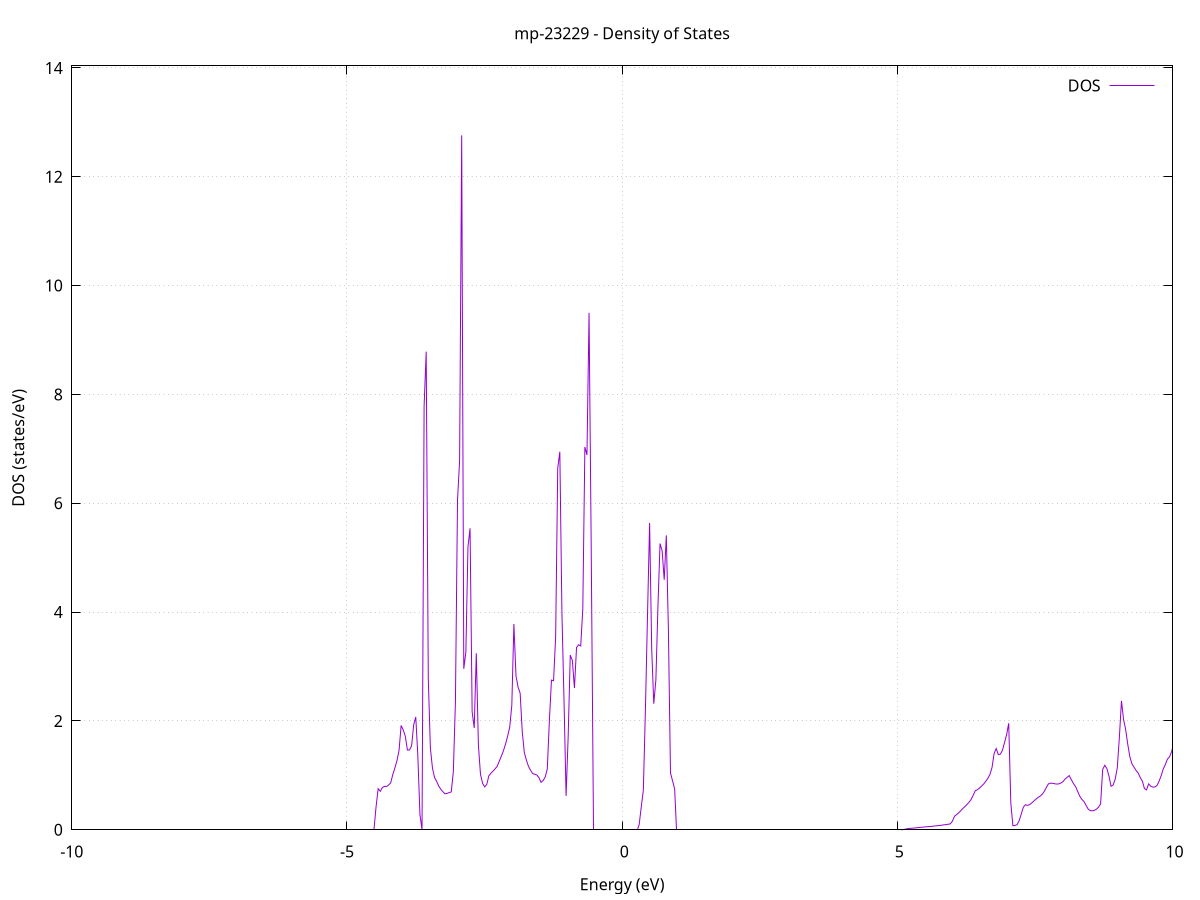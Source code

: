 set title 'mp-23229 - Density of States'
set xlabel 'Energy (eV)'
set ylabel 'DOS (states/eV)'
set grid
set xrange [-10:10]
set yrange [0:14.037]
set xzeroaxis lt -1
set terminal png size 800,600
set output 'mp-23229_dos_gnuplot.png'
plot '-' using 1:2 with lines title 'DOS'
-57.127900 0.000000
-57.090000 0.000000
-57.052100 0.000000
-57.014100 0.000000
-56.976200 0.000000
-56.938300 0.000000
-56.900300 0.000000
-56.862400 0.000000
-56.824400 0.000000
-56.786500 0.000000
-56.748600 0.000000
-56.710600 0.000000
-56.672700 0.000000
-56.634800 0.000000
-56.596800 0.000000
-56.558900 0.000000
-56.520900 0.000000
-56.483000 0.000000
-56.445100 0.000000
-56.407100 0.000000
-56.369200 0.000000
-56.331300 0.000000
-56.293300 0.000000
-56.255400 0.000000
-56.217400 0.000000
-56.179500 0.000000
-56.141600 0.000000
-56.103600 0.000000
-56.065700 0.000000
-56.027800 0.000000
-55.989800 0.000000
-55.951900 0.000000
-55.913900 0.000000
-55.876000 0.000000
-55.838100 0.000000
-55.800100 0.000000
-55.762200 0.000000
-55.724300 0.000000
-55.686300 0.000000
-55.648400 0.000000
-55.610400 0.000000
-55.572500 0.000000
-55.534600 0.000000
-55.496600 0.000000
-55.458700 0.000000
-55.420800 0.000000
-55.382800 0.000000
-55.344900 0.000000
-55.306900 0.000000
-55.269000 0.000000
-55.231100 0.000000
-55.193100 0.000000
-55.155200 0.000000
-55.117300 0.000000
-55.079300 0.000000
-55.041400 0.000000
-55.003400 0.000000
-54.965500 0.000000
-54.927600 0.000000
-54.889600 0.000000
-54.851700 0.000000
-54.813800 0.000000
-54.775800 0.000000
-54.737900 0.000000
-54.699900 0.000000
-54.662000 0.000000
-54.624100 0.000000
-54.586100 0.000000
-54.548200 0.000000
-54.510300 0.000000
-54.472300 0.000000
-54.434400 0.000000
-54.396400 0.000000
-54.358500 0.000000
-54.320600 0.000000
-54.282600 0.000000
-54.244700 0.000000
-54.206800 0.000000
-54.168800 0.000000
-54.130900 0.000000
-54.092900 0.000000
-54.055000 0.000000
-54.017100 0.000000
-53.979100 0.000000
-53.941200 0.000000
-53.903300 0.000000
-53.865300 0.000000
-53.827400 0.000000
-53.789400 0.000000
-53.751500 0.000000
-53.713600 0.000000
-53.675600 0.000000
-53.637700 0.000000
-53.599800 232.773200
-53.561800 0.000000
-53.523900 0.000000
-53.485900 0.000000
-53.448000 0.000000
-53.410100 0.000000
-53.372100 0.000000
-53.334200 0.000000
-53.296300 0.000000
-53.258300 0.000000
-53.220400 0.000000
-53.182400 0.000000
-53.144500 0.000000
-53.106600 0.000000
-53.068600 0.000000
-53.030700 0.000000
-52.992800 0.000000
-52.954800 0.000000
-52.916900 0.000000
-52.878900 0.000000
-52.841000 0.000000
-52.803100 0.000000
-52.765100 0.000000
-52.727200 0.000000
-52.689300 0.000000
-52.651300 0.000000
-52.613400 0.000000
-52.575500 0.000000
-52.537500 0.000000
-52.499600 0.000000
-52.461600 0.000000
-52.423700 0.000000
-52.385800 0.000000
-52.347800 0.000000
-52.309900 0.000000
-52.272000 0.000000
-52.234000 0.000000
-52.196100 0.000000
-52.158100 0.000000
-52.120200 0.000000
-52.082300 0.000000
-52.044300 0.000000
-52.006400 0.000000
-51.968500 0.000000
-51.930500 0.000000
-51.892600 0.000000
-51.854600 0.000000
-51.816700 0.000000
-51.778800 0.000000
-51.740800 0.000000
-51.702900 0.000000
-51.665000 0.000000
-51.627000 0.000000
-51.589100 0.000000
-51.551100 0.000000
-51.513200 0.000000
-51.475300 0.000000
-51.437300 0.000000
-51.399400 0.000000
-51.361500 0.000000
-51.323500 0.000000
-51.285600 0.000000
-51.247600 0.000000
-51.209700 0.000000
-51.171800 0.000000
-51.133800 0.000000
-51.095900 0.000000
-51.058000 0.000000
-51.020000 0.000000
-50.982100 0.000000
-50.944100 0.000000
-50.906200 0.000000
-50.868300 0.000000
-50.830300 0.000000
-50.792400 0.000000
-50.754500 0.000000
-50.716500 0.000000
-50.678600 0.000000
-50.640600 0.000000
-50.602700 0.000000
-50.564800 0.000000
-50.526800 0.000000
-50.488900 0.000000
-50.451000 0.000000
-50.413000 0.000000
-50.375100 0.000000
-50.337100 0.000000
-50.299200 0.000000
-50.261300 0.000000
-50.223300 0.000000
-50.185400 0.000000
-50.147500 0.000000
-50.109500 0.000000
-50.071600 0.000000
-50.033600 0.000000
-49.995700 0.000000
-49.957800 0.000000
-49.919800 0.000000
-49.881900 0.000000
-49.844000 0.000000
-49.806000 0.000000
-49.768100 0.000000
-49.730100 0.000000
-49.692200 0.000000
-49.654300 0.000000
-49.616300 0.000000
-49.578400 0.000000
-49.540500 0.000000
-49.502500 0.000000
-49.464600 0.000000
-49.426600 0.000000
-49.388700 0.000000
-49.350800 0.000000
-49.312800 0.000000
-49.274900 0.000000
-49.237000 0.000000
-49.199000 0.000000
-49.161100 0.000000
-49.123100 0.000000
-49.085200 0.000000
-49.047300 0.000000
-49.009300 0.000000
-48.971400 0.000000
-48.933500 0.000000
-48.895500 0.000000
-48.857600 0.000000
-48.819600 0.000000
-48.781700 0.000000
-48.743800 0.000000
-48.705800 0.000000
-48.667900 0.000000
-48.630000 0.000000
-48.592000 0.000000
-48.554100 0.000000
-48.516100 0.000000
-48.478200 0.000000
-48.440300 0.000000
-48.402300 0.000000
-48.364400 0.000000
-48.326500 0.000000
-48.288500 0.000000
-48.250600 0.000000
-48.212600 0.000000
-48.174700 0.000000
-48.136800 0.000000
-48.098800 0.000000
-48.060900 0.000000
-48.023000 0.000000
-47.985000 0.000000
-47.947100 0.000000
-47.909200 0.000000
-47.871200 0.000000
-47.833300 0.000000
-47.795300 0.000000
-47.757400 0.000000
-47.719500 0.000000
-47.681500 0.000000
-47.643600 0.000000
-47.605700 0.000000
-47.567700 0.000000
-47.529800 0.000000
-47.491800 0.000000
-47.453900 0.000000
-47.416000 0.000000
-47.378000 0.000000
-47.340100 0.000000
-47.302200 0.000000
-47.264200 0.000000
-47.226300 0.000000
-47.188300 0.000000
-47.150400 0.000000
-47.112500 0.000000
-47.074500 0.000000
-47.036600 0.000000
-46.998700 0.000000
-46.960700 0.000000
-46.922800 0.000000
-46.884800 0.000000
-46.846900 0.000000
-46.809000 0.000000
-46.771000 0.000000
-46.733100 0.000000
-46.695200 0.000000
-46.657200 0.000000
-46.619300 0.000000
-46.581300 0.000000
-46.543400 0.000000
-46.505500 0.000000
-46.467500 0.000000
-46.429600 0.000000
-46.391700 0.000000
-46.353700 0.000000
-46.315800 0.000000
-46.277800 0.000000
-46.239900 0.000000
-46.202000 0.000000
-46.164000 0.000000
-46.126100 0.000000
-46.088200 0.000000
-46.050200 0.000000
-46.012300 0.000000
-45.974300 0.000000
-45.936400 0.000000
-45.898500 0.000000
-45.860500 0.000000
-45.822600 0.000000
-45.784700 0.000000
-45.746700 0.000000
-45.708800 0.000000
-45.670800 0.000000
-45.632900 0.000000
-45.595000 0.000000
-45.557000 0.000000
-45.519100 0.000000
-45.481200 0.000000
-45.443200 0.000000
-45.405300 0.000000
-45.367300 0.000000
-45.329400 0.000000
-45.291500 0.000000
-45.253500 0.000000
-45.215600 0.000000
-45.177700 0.000000
-45.139700 0.000000
-45.101800 0.000000
-45.063800 0.000000
-45.025900 0.000000
-44.988000 0.000000
-44.950000 0.000000
-44.912100 0.000000
-44.874200 0.000000
-44.836200 0.000000
-44.798300 0.000000
-44.760300 0.000000
-44.722400 0.000000
-44.684500 0.000000
-44.646500 0.000000
-44.608600 0.000000
-44.570700 0.000000
-44.532700 0.000000
-44.494800 0.000000
-44.456800 0.000000
-44.418900 0.000000
-44.381000 0.000000
-44.343000 0.000000
-44.305100 0.000000
-44.267200 0.000000
-44.229200 0.000000
-44.191300 0.000000
-44.153300 0.000000
-44.115400 0.000000
-44.077500 0.000000
-44.039500 0.000000
-44.001600 0.000000
-43.963700 0.000000
-43.925700 0.000000
-43.887800 0.000000
-43.849800 0.000000
-43.811900 0.000000
-43.774000 0.000000
-43.736000 0.000000
-43.698100 0.000000
-43.660200 0.000000
-43.622200 0.000000
-43.584300 0.000000
-43.546400 0.000000
-43.508400 0.000000
-43.470500 0.000000
-43.432500 0.000000
-43.394600 0.000000
-43.356700 0.000000
-43.318700 0.000000
-43.280800 0.000000
-43.242900 0.000000
-43.204900 0.000000
-43.167000 0.000000
-43.129000 0.000000
-43.091100 0.000000
-43.053200 0.000000
-43.015200 0.000000
-42.977300 0.000000
-42.939400 0.000000
-42.901400 0.000000
-42.863500 0.000000
-42.825500 0.000000
-42.787600 0.000000
-42.749700 0.000000
-42.711700 0.000000
-42.673800 0.000000
-42.635900 0.000000
-42.597900 0.000000
-42.560000 0.000000
-42.522000 0.000000
-42.484100 0.000000
-42.446200 0.000000
-42.408200 0.000000
-42.370300 0.000000
-42.332400 0.000000
-42.294400 0.000000
-42.256500 0.000000
-42.218500 0.000000
-42.180600 0.000000
-42.142700 0.000000
-42.104700 0.000000
-42.066800 0.000000
-42.028900 0.000000
-41.990900 0.000000
-41.953000 0.000000
-41.915000 0.000000
-41.877100 0.000000
-41.839200 0.000000
-41.801200 0.000000
-41.763300 0.000000
-41.725400 0.000000
-41.687400 0.000000
-41.649500 0.000000
-41.611500 0.000000
-41.573600 0.000000
-41.535700 0.000000
-41.497700 0.000000
-41.459800 0.000000
-41.421900 0.000000
-41.383900 0.000000
-41.346000 0.000000
-41.308000 0.000000
-41.270100 0.000000
-41.232200 0.000000
-41.194200 0.000000
-41.156300 0.000000
-41.118400 0.000000
-41.080400 0.000000
-41.042500 0.000000
-41.004500 0.000000
-40.966600 0.000000
-40.928700 0.000000
-40.890700 0.000000
-40.852800 0.000000
-40.814900 0.000000
-40.776900 0.000000
-40.739000 0.000000
-40.701000 0.000000
-40.663100 0.000000
-40.625200 0.000000
-40.587200 0.000000
-40.549300 0.000000
-40.511400 0.000000
-40.473400 0.000000
-40.435500 0.000000
-40.397500 0.000000
-40.359600 0.000000
-40.321700 0.000000
-40.283700 0.000000
-40.245800 0.000000
-40.207900 0.000000
-40.169900 0.000000
-40.132000 0.000000
-40.094000 0.000000
-40.056100 0.000000
-40.018200 0.000000
-39.980200 0.000000
-39.942300 0.000000
-39.904400 0.000000
-39.866400 0.000000
-39.828500 0.000000
-39.790500 0.000000
-39.752600 0.000000
-39.714700 0.000000
-39.676700 0.000000
-39.638800 0.000000
-39.600900 0.000000
-39.562900 0.000000
-39.525000 0.000000
-39.487000 0.000000
-39.449100 0.000000
-39.411200 0.000000
-39.373200 0.000000
-39.335300 0.000000
-39.297400 0.000000
-39.259400 0.000000
-39.221500 0.000000
-39.183500 0.000000
-39.145600 0.000000
-39.107700 0.000000
-39.069700 0.000000
-39.031800 0.000000
-38.993900 0.000000
-38.955900 0.000000
-38.918000 0.000000
-38.880100 0.000000
-38.842100 0.000000
-38.804200 0.000000
-38.766200 0.000000
-38.728300 0.000000
-38.690400 0.000000
-38.652400 0.000000
-38.614500 0.000000
-38.576600 0.000000
-38.538600 0.000000
-38.500700 0.000000
-38.462700 0.000000
-38.424800 0.000000
-38.386900 0.000000
-38.348900 0.000000
-38.311000 0.000000
-38.273100 0.000000
-38.235100 0.000000
-38.197200 0.000000
-38.159200 0.000000
-38.121300 0.000000
-38.083400 0.000000
-38.045400 0.000000
-38.007500 0.000000
-37.969600 0.000000
-37.931600 0.000000
-37.893700 0.000000
-37.855700 0.000000
-37.817800 0.000000
-37.779900 0.000000
-37.741900 0.000000
-37.704000 0.000000
-37.666100 0.000000
-37.628100 0.000000
-37.590200 0.000000
-37.552200 0.000000
-37.514300 0.000000
-37.476400 0.000000
-37.438400 0.000000
-37.400500 0.000000
-37.362600 0.000000
-37.324600 0.000000
-37.286700 0.000000
-37.248700 0.000000
-37.210800 0.000000
-37.172900 0.000000
-37.134900 0.000000
-37.097000 0.000000
-37.059100 0.000000
-37.021100 0.000000
-36.983200 0.000000
-36.945200 0.000000
-36.907300 0.000000
-36.869400 0.000000
-36.831400 0.000000
-36.793500 0.000000
-36.755600 0.000000
-36.717600 0.000000
-36.679700 0.000000
-36.641700 0.000000
-36.603800 0.000000
-36.565900 0.000000
-36.527900 0.000000
-36.490000 0.000000
-36.452100 0.000000
-36.414100 0.000000
-36.376200 0.000000
-36.338200 0.000000
-36.300300 0.000000
-36.262400 0.000000
-36.224400 0.000000
-36.186500 0.000000
-36.148600 0.000000
-36.110600 0.000000
-36.072700 0.000000
-36.034700 0.000000
-35.996800 0.000000
-35.958900 0.000000
-35.920900 0.000000
-35.883000 0.000000
-35.845100 0.000000
-35.807100 0.000000
-35.769200 0.000000
-35.731200 0.000000
-35.693300 0.000000
-35.655400 0.000000
-35.617400 0.000000
-35.579500 0.000000
-35.541600 0.000000
-35.503600 0.000000
-35.465700 0.000000
-35.427700 0.000000
-35.389800 0.000000
-35.351900 0.000000
-35.313900 0.000000
-35.276000 0.000000
-35.238100 0.000000
-35.200100 0.000000
-35.162200 0.000000
-35.124200 0.000000
-35.086300 0.000000
-35.048400 0.000000
-35.010400 0.000000
-34.972500 0.000000
-34.934600 0.000000
-34.896600 0.000000
-34.858700 0.000000
-34.820700 0.000000
-34.782800 0.000000
-34.744900 0.000000
-34.706900 0.000000
-34.669000 0.000000
-34.631100 0.000000
-34.593100 0.000000
-34.555200 0.000000
-34.517200 0.000000
-34.479300 0.000000
-34.441400 0.000000
-34.403400 0.000000
-34.365500 0.000000
-34.327600 0.000000
-34.289600 0.000000
-34.251700 0.000000
-34.213800 0.000000
-34.175800 0.000000
-34.137900 0.000000
-34.099900 0.000000
-34.062000 0.000000
-34.024100 0.000000
-33.986100 0.000000
-33.948200 0.000000
-33.910300 0.000000
-33.872300 0.000000
-33.834400 0.000000
-33.796400 0.000000
-33.758500 0.000000
-33.720600 0.000000
-33.682600 0.000000
-33.644700 0.000000
-33.606800 0.000000
-33.568800 0.000000
-33.530900 0.000000
-33.492900 0.000000
-33.455000 0.000000
-33.417100 0.000000
-33.379100 0.000000
-33.341200 0.000000
-33.303300 0.000000
-33.265300 0.000000
-33.227400 0.000000
-33.189400 0.000000
-33.151500 0.000000
-33.113600 0.000000
-33.075600 0.000000
-33.037700 0.000000
-32.999800 0.000000
-32.961800 0.000000
-32.923900 0.000000
-32.885900 0.000000
-32.848000 0.000000
-32.810100 0.000000
-32.772100 0.000000
-32.734200 0.000000
-32.696300 0.000000
-32.658300 0.000000
-32.620400 0.000000
-32.582400 0.000000
-32.544500 0.000000
-32.506600 0.000000
-32.468600 0.000000
-32.430700 0.000000
-32.392800 0.000000
-32.354800 0.000000
-32.316900 0.000000
-32.278900 0.000000
-32.241000 0.000000
-32.203100 0.000000
-32.165100 0.000000
-32.127200 0.000000
-32.089300 0.000000
-32.051300 0.000000
-32.013400 0.000000
-31.975400 0.000000
-31.937500 0.000000
-31.899600 0.000000
-31.861600 0.000000
-31.823700 0.000000
-31.785800 0.000000
-31.747800 0.000000
-31.709900 0.000000
-31.671900 0.000000
-31.634000 0.000000
-31.596100 0.000000
-31.558100 0.000000
-31.520200 0.000000
-31.482300 0.000000
-31.444300 0.000000
-31.406400 0.000000
-31.368400 0.000000
-31.330500 0.000000
-31.292600 0.000000
-31.254600 0.000000
-31.216700 0.000000
-31.178800 0.000000
-31.140800 0.000000
-31.102900 0.000000
-31.064900 0.000000
-31.027000 0.000000
-30.989100 0.000000
-30.951100 0.000000
-30.913200 0.000000
-30.875300 0.000000
-30.837300 0.000000
-30.799400 0.000000
-30.761400 0.000000
-30.723500 0.000000
-30.685600 0.000000
-30.647600 0.000000
-30.609700 0.000000
-30.571800 0.000000
-30.533800 0.000000
-30.495900 0.000000
-30.457900 0.000000
-30.420000 0.000000
-30.382100 0.000000
-30.344100 0.000000
-30.306200 0.000000
-30.268300 0.000000
-30.230300 0.000000
-30.192400 0.000000
-30.154400 0.000000
-30.116500 0.000000
-30.078600 0.000000
-30.040600 0.000000
-30.002700 0.000000
-29.964800 0.000000
-29.926800 0.000000
-29.888900 0.000000
-29.850900 0.000000
-29.813000 0.000000
-29.775100 0.000000
-29.737100 0.000000
-29.699200 0.000000
-29.661300 0.000000
-29.623300 0.000000
-29.585400 0.000000
-29.547500 0.000000
-29.509500 0.000000
-29.471600 0.000000
-29.433600 0.000000
-29.395700 0.000000
-29.357800 0.000000
-29.319800 0.000000
-29.281900 0.000000
-29.244000 0.000000
-29.206000 0.000000
-29.168100 0.000000
-29.130100 0.000000
-29.092200 0.000000
-29.054300 0.000000
-29.016300 0.000000
-28.978400 0.000000
-28.940500 0.000000
-28.902500 0.000000
-28.864600 0.000000
-28.826600 0.000000
-28.788700 0.000000
-28.750800 0.000000
-28.712800 0.000000
-28.674900 0.000000
-28.637000 0.000000
-28.599000 0.000000
-28.561100 0.000000
-28.523100 0.000000
-28.485200 0.000000
-28.447300 0.000000
-28.409300 0.000000
-28.371400 0.000000
-28.333500 0.000000
-28.295500 0.000000
-28.257600 0.000000
-28.219600 0.000000
-28.181700 0.000000
-28.143800 0.000000
-28.105800 0.000000
-28.067900 0.000000
-28.030000 0.000000
-27.992000 0.000000
-27.954100 0.000000
-27.916100 0.000000
-27.878200 0.000000
-27.840300 0.000000
-27.802300 0.000000
-27.764400 0.000000
-27.726500 0.000000
-27.688500 0.000000
-27.650600 0.000000
-27.612600 0.000000
-27.574700 0.000000
-27.536800 0.000000
-27.498800 0.000000
-27.460900 0.000000
-27.423000 0.000000
-27.385000 0.000000
-27.347100 0.000000
-27.309100 0.000000
-27.271200 0.000000
-27.233300 0.000000
-27.195300 0.000000
-27.157400 0.000000
-27.119500 0.000000
-27.081500 0.000000
-27.043600 0.000000
-27.005600 0.000000
-26.967700 0.000000
-26.929800 0.000000
-26.891800 0.000000
-26.853900 0.000000
-26.816000 0.000000
-26.778000 0.000000
-26.740100 0.000000
-26.702100 0.000000
-26.664200 0.000000
-26.626300 0.000000
-26.588300 0.000000
-26.550400 0.000000
-26.512500 0.000000
-26.474500 0.000000
-26.436600 0.000000
-26.398600 0.000000
-26.360700 0.000000
-26.322800 0.000000
-26.284800 0.000000
-26.246900 0.000000
-26.209000 0.000000
-26.171000 0.000000
-26.133100 0.000000
-26.095100 0.000000
-26.057200 0.000000
-26.019300 0.000000
-25.981300 0.000000
-25.943400 0.000000
-25.905500 0.000000
-25.867500 0.000000
-25.829600 0.000000
-25.791600 0.000000
-25.753700 0.000000
-25.715800 0.000000
-25.677800 0.000000
-25.639900 0.000000
-25.602000 0.000000
-25.564000 0.000000
-25.526100 0.000000
-25.488100 0.000000
-25.450200 0.000000
-25.412300 0.000000
-25.374300 0.000000
-25.336400 0.000000
-25.298500 0.000000
-25.260500 0.000000
-25.222600 0.000000
-25.184700 0.000000
-25.146700 0.000000
-25.108800 0.000000
-25.070800 0.000000
-25.032900 0.000000
-24.995000 0.000000
-24.957000 0.000000
-24.919100 0.000000
-24.881200 0.000000
-24.843200 0.000000
-24.805300 0.000000
-24.767300 0.000000
-24.729400 0.000000
-24.691500 0.000000
-24.653500 0.000000
-24.615600 0.000000
-24.577700 0.000000
-24.539700 0.000000
-24.501800 0.000000
-24.463800 0.000000
-24.425900 0.000000
-24.388000 0.000000
-24.350000 0.000000
-24.312100 0.000000
-24.274200 0.000000
-24.236200 0.000000
-24.198300 0.000000
-24.160300 0.000000
-24.122400 0.000000
-24.084500 0.000000
-24.046500 0.000000
-24.008600 0.000000
-23.970700 0.000000
-23.932700 0.000000
-23.894800 0.000000
-23.856800 0.000000
-23.818900 0.000000
-23.781000 0.000000
-23.743000 0.000000
-23.705100 0.000000
-23.667200 0.000000
-23.629200 0.000000
-23.591300 0.000000
-23.553300 0.000000
-23.515400 0.000000
-23.477500 0.000000
-23.439500 0.000000
-23.401600 0.000000
-23.363700 0.000000
-23.325700 0.000000
-23.287800 0.000000
-23.249800 0.000000
-23.211900 0.000000
-23.174000 0.000000
-23.136000 0.000000
-23.098100 0.000000
-23.060200 0.000000
-23.022200 0.000000
-22.984300 0.000000
-22.946300 0.000000
-22.908400 0.000000
-22.870500 0.000000
-22.832500 0.000000
-22.794600 0.000000
-22.756700 0.000000
-22.718700 0.000000
-22.680800 0.000000
-22.642800 0.000000
-22.604900 0.000000
-22.567000 0.000000
-22.529000 0.000000
-22.491100 0.000000
-22.453200 0.000000
-22.415200 0.000000
-22.377300 0.000000
-22.339300 0.000000
-22.301400 0.000000
-22.263500 0.000000
-22.225500 0.000000
-22.187600 0.000000
-22.149700 0.000000
-22.111700 0.000000
-22.073800 0.000000
-22.035800 0.000000
-21.997900 0.000000
-21.960000 0.000000
-21.922000 0.000000
-21.884100 0.000000
-21.846200 0.000000
-21.808200 0.000000
-21.770300 0.000000
-21.732300 0.000000
-21.694400 0.000000
-21.656500 0.000000
-21.618500 0.000000
-21.580600 0.000000
-21.542700 0.000000
-21.504700 0.000000
-21.466800 0.000000
-21.428800 0.000000
-21.390900 0.000000
-21.353000 0.000000
-21.315000 0.000000
-21.277100 0.000000
-21.239200 0.000000
-21.201200 0.000000
-21.163300 0.000000
-21.125300 0.000000
-21.087400 0.000000
-21.049500 0.000000
-21.011500 0.000000
-20.973600 0.000000
-20.935700 0.000000
-20.897700 0.000000
-20.859800 0.000000
-20.821800 0.000000
-20.783900 0.000000
-20.746000 0.000000
-20.708000 0.000000
-20.670100 0.000000
-20.632200 0.000000
-20.594200 0.000000
-20.556300 0.000000
-20.518400 0.000000
-20.480400 0.000000
-20.442500 0.000000
-20.404500 0.000000
-20.366600 0.000000
-20.328700 0.000000
-20.290700 0.000000
-20.252800 0.000000
-20.214900 0.000000
-20.176900 0.000000
-20.139000 0.000000
-20.101000 0.000000
-20.063100 0.000000
-20.025200 0.000000
-19.987200 0.000000
-19.949300 0.000000
-19.911400 0.000000
-19.873400 0.000000
-19.835500 0.000000
-19.797500 0.000000
-19.759600 0.000000
-19.721700 0.000000
-19.683700 0.000000
-19.645800 0.000000
-19.607900 0.000000
-19.569900 0.000000
-19.532000 0.000000
-19.494000 0.000000
-19.456100 0.000000
-19.418200 0.000000
-19.380200 0.000000
-19.342300 0.000000
-19.304400 0.000000
-19.266400 0.000000
-19.228500 0.000000
-19.190500 0.000000
-19.152600 0.000000
-19.114700 0.000000
-19.076700 0.000000
-19.038800 0.000000
-19.000900 0.000000
-18.962900 0.000000
-18.925000 0.000000
-18.887000 0.000000
-18.849100 0.000000
-18.811200 0.000000
-18.773200 0.000000
-18.735300 0.000000
-18.697400 0.000000
-18.659400 0.000000
-18.621500 0.000000
-18.583500 0.000000
-18.545600 0.000000
-18.507700 0.000000
-18.469700 0.000000
-18.431800 0.000000
-18.393900 0.000000
-18.355900 0.000000
-18.318000 0.000000
-18.280000 0.000000
-18.242100 0.000000
-18.204200 0.000000
-18.166200 0.000000
-18.128300 0.000000
-18.090400 0.000000
-18.052400 0.000000
-18.014500 0.000000
-17.976500 0.000000
-17.938600 0.000000
-17.900700 0.000000
-17.862700 0.000000
-17.824800 0.000000
-17.786900 0.000000
-17.748900 0.000000
-17.711000 0.000000
-17.673000 0.000000
-17.635100 0.000000
-17.597200 0.000000
-17.559200 0.000000
-17.521300 0.000000
-17.483400 0.000000
-17.445400 0.000000
-17.407500 0.000000
-17.369500 0.000000
-17.331600 0.000000
-17.293700 0.000000
-17.255700 0.000000
-17.217800 0.000000
-17.179900 0.000000
-17.141900 0.000000
-17.104000 0.000000
-17.066000 0.000000
-17.028100 0.000000
-16.990200 0.000000
-16.952200 0.000000
-16.914300 0.000000
-16.876400 0.000000
-16.838400 0.000000
-16.800500 0.000000
-16.762500 0.000000
-16.724600 0.000000
-16.686700 0.000000
-16.648700 0.000000
-16.610800 0.000000
-16.572900 0.000000
-16.534900 0.000000
-16.497000 0.000000
-16.459000 0.000000
-16.421100 0.000000
-16.383200 0.000000
-16.345200 0.000000
-16.307300 0.000000
-16.269400 0.000000
-16.231400 0.000000
-16.193500 0.000000
-16.155500 0.000000
-16.117600 0.000000
-16.079700 0.000000
-16.041700 0.000000
-16.003800 0.000000
-15.965900 0.000000
-15.927900 0.000000
-15.890000 0.000000
-15.852100 0.000000
-15.814100 0.000000
-15.776200 0.000000
-15.738200 0.000000
-15.700300 0.000000
-15.662400 0.000000
-15.624400 0.000000
-15.586500 0.000000
-15.548600 0.000000
-15.510600 0.000000
-15.472700 0.000000
-15.434700 0.000000
-15.396800 0.000000
-15.358900 0.000000
-15.320900 0.000000
-15.283000 0.000000
-15.245100 0.000000
-15.207100 0.000000
-15.169200 0.000000
-15.131200 0.000000
-15.093300 0.000000
-15.055400 0.000000
-15.017400 0.000000
-14.979500 0.000000
-14.941600 0.000000
-14.903600 0.000000
-14.865700 0.000000
-14.827700 0.000000
-14.789800 0.000000
-14.751900 0.000000
-14.713900 0.000000
-14.676000 0.000000
-14.638100 0.000000
-14.600100 0.000000
-14.562200 0.291600
-14.524200 0.565000
-14.486300 0.580600
-14.448400 0.623100
-14.410400 0.618400
-14.372500 0.646000
-14.334600 0.671200
-14.296600 0.686900
-14.258700 0.716600
-14.220700 0.746700
-14.182800 0.777400
-14.144900 0.811400
-14.106900 0.855300
-14.069000 0.909400
-14.031100 0.956800
-13.993100 1.017900
-13.955200 1.121400
-13.917200 1.204500
-13.879300 1.323100
-13.841400 2.815600
-13.803400 3.352100
-13.765500 4.225000
-13.727600 4.619400
-13.689600 4.767500
-13.651700 13.818500
-13.613700 9.188500
-13.575800 0.000000
-13.537900 0.000000
-13.499900 0.000000
-13.462000 0.000000
-13.424100 0.000000
-13.386100 0.000000
-13.348200 0.000000
-13.310200 0.000000
-13.272300 0.000000
-13.234400 0.000000
-13.196400 0.000000
-13.158500 0.000000
-13.120600 0.000000
-13.082600 0.000000
-13.044700 0.000000
-13.006700 0.000000
-12.968800 0.000000
-12.930900 0.000000
-12.892900 0.000000
-12.855000 0.000000
-12.817100 0.000000
-12.779100 0.000000
-12.741200 0.000000
-12.703200 0.000000
-12.665300 0.000000
-12.627400 0.000000
-12.589400 0.000000
-12.551500 0.000000
-12.513600 0.000000
-12.475600 0.000000
-12.437700 0.000000
-12.399700 0.000000
-12.361800 0.000000
-12.323900 0.000000
-12.285900 0.000000
-12.248000 0.000000
-12.210100 0.000000
-12.172100 0.000000
-12.134200 0.000000
-12.096200 0.000000
-12.058300 0.000000
-12.020400 0.000000
-11.982400 0.000000
-11.944500 0.000000
-11.906600 0.000000
-11.868600 0.000000
-11.830700 0.000000
-11.792700 0.000000
-11.754800 0.000000
-11.716900 0.000000
-11.678900 0.000000
-11.641000 0.000000
-11.603100 0.000000
-11.565100 0.000000
-11.527200 0.000000
-11.489200 0.000000
-11.451300 0.000000
-11.413400 0.000000
-11.375400 0.000000
-11.337500 0.000000
-11.299600 0.000000
-11.261600 0.000000
-11.223700 0.000000
-11.185800 0.000000
-11.147800 0.000000
-11.109900 0.000000
-11.071900 0.000000
-11.034000 0.000000
-10.996100 0.000000
-10.958100 0.000000
-10.920200 0.000000
-10.882300 0.000000
-10.844300 0.000000
-10.806400 0.000000
-10.768400 0.000000
-10.730500 0.000000
-10.692600 0.000000
-10.654600 0.000000
-10.616700 0.000000
-10.578800 0.000000
-10.540800 0.000000
-10.502900 0.000000
-10.464900 0.000000
-10.427000 0.000000
-10.389100 0.000000
-10.351100 0.000000
-10.313200 0.000000
-10.275300 0.000000
-10.237300 0.000000
-10.199400 0.000000
-10.161400 0.000000
-10.123500 0.000000
-10.085600 0.000000
-10.047600 0.000000
-10.009700 0.000000
-9.971800 0.000000
-9.933800 0.000000
-9.895900 0.000000
-9.857900 0.000000
-9.820000 0.000000
-9.782100 0.000000
-9.744100 0.000000
-9.706200 0.000000
-9.668300 0.000000
-9.630300 0.000000
-9.592400 0.000000
-9.554400 0.000000
-9.516500 0.000000
-9.478600 0.000000
-9.440600 0.000000
-9.402700 0.000000
-9.364800 0.000000
-9.326800 0.000000
-9.288900 0.000000
-9.250900 0.000000
-9.213000 0.000000
-9.175100 0.000000
-9.137100 0.000000
-9.099200 0.000000
-9.061300 0.000000
-9.023300 0.000000
-8.985400 0.000000
-8.947400 0.000000
-8.909500 0.000000
-8.871600 0.000000
-8.833600 0.000000
-8.795700 0.000000
-8.757800 0.000000
-8.719800 0.000000
-8.681900 0.000000
-8.643900 0.000000
-8.606000 0.000000
-8.568100 0.000000
-8.530100 0.000000
-8.492200 0.000000
-8.454300 0.000000
-8.416300 0.000000
-8.378400 0.000000
-8.340400 0.000000
-8.302500 0.000000
-8.264600 0.000000
-8.226600 0.000000
-8.188700 0.000000
-8.150800 0.000000
-8.112800 0.000000
-8.074900 0.000000
-8.036900 0.000000
-7.999000 0.000000
-7.961100 0.000000
-7.923100 0.000000
-7.885200 0.000000
-7.847300 0.000000
-7.809300 0.000000
-7.771400 0.000000
-7.733400 0.000000
-7.695500 0.000000
-7.657600 0.000000
-7.619600 0.000000
-7.581700 0.000000
-7.543800 0.000000
-7.505800 0.000000
-7.467900 0.000000
-7.429900 0.000000
-7.392000 0.000000
-7.354100 0.000000
-7.316100 0.000000
-7.278200 0.000000
-7.240300 0.000000
-7.202300 0.000000
-7.164400 0.000000
-7.126400 0.000000
-7.088500 0.000000
-7.050600 0.000000
-7.012600 0.000000
-6.974700 0.000000
-6.936800 0.000000
-6.898800 0.000000
-6.860900 0.000000
-6.823000 0.000000
-6.785000 0.000000
-6.747100 0.000000
-6.709100 0.000000
-6.671200 0.000000
-6.633300 0.000000
-6.595300 0.000000
-6.557400 0.000000
-6.519500 0.000000
-6.481500 0.000000
-6.443600 0.000000
-6.405600 0.000000
-6.367700 0.000000
-6.329800 0.000000
-6.291800 0.000000
-6.253900 0.000000
-6.216000 0.000000
-6.178000 0.000000
-6.140100 0.000000
-6.102100 0.000000
-6.064200 0.000000
-6.026300 0.000000
-5.988300 0.000000
-5.950400 0.000000
-5.912500 0.000000
-5.874500 0.000000
-5.836600 0.000000
-5.798600 0.000000
-5.760700 0.000000
-5.722800 0.000000
-5.684800 0.000000
-5.646900 0.000000
-5.609000 0.000000
-5.571000 0.000000
-5.533100 0.000000
-5.495100 0.000000
-5.457200 0.000000
-5.419300 0.000000
-5.381300 0.000000
-5.343400 0.000000
-5.305500 0.000000
-5.267500 0.000000
-5.229600 0.000000
-5.191600 0.000000
-5.153700 0.000000
-5.115800 0.000000
-5.077800 0.000000
-5.039900 0.000000
-5.002000 0.000000
-4.964000 0.000000
-4.926100 0.000000
-4.888100 0.000000
-4.850200 0.000000
-4.812300 0.000000
-4.774300 0.000000
-4.736400 0.000000
-4.698500 0.000000
-4.660500 0.000000
-4.622600 0.000000
-4.584600 0.000000
-4.546700 0.000000
-4.508800 0.007800
-4.470800 0.429400
-4.432900 0.754800
-4.395000 0.706100
-4.357000 0.776600
-4.319100 0.795800
-4.281100 0.796400
-4.243200 0.821900
-4.205300 0.863300
-4.167300 1.014800
-4.129400 1.136400
-4.091500 1.269700
-4.053500 1.460700
-4.015600 1.916700
-3.977600 1.833800
-3.939700 1.718400
-3.901800 1.464600
-3.863800 1.467200
-3.825900 1.541600
-3.788000 1.926200
-3.750000 2.072100
-3.712100 1.359300
-3.674100 0.282900
-3.636200 0.000000
-3.598300 7.786000
-3.560300 8.786100
-3.522400 2.780500
-3.484500 1.502500
-3.446500 1.132300
-3.408600 0.960500
-3.370600 0.889700
-3.332700 0.803600
-3.294800 0.743600
-3.256800 0.698900
-3.218900 0.661000
-3.181000 0.668100
-3.143000 0.683400
-3.105100 0.695600
-3.067100 1.069900
-3.029200 2.353300
-2.991300 6.061900
-2.953300 6.775900
-2.915400 12.760700
-2.877500 2.958100
-2.839500 3.265900
-2.801600 5.195100
-2.763600 5.539400
-2.725700 2.169700
-2.687800 1.870700
-2.649800 3.242900
-2.611900 1.554200
-2.574000 1.021000
-2.536000 0.854100
-2.498100 0.787800
-2.460100 0.831800
-2.422200 0.991000
-2.384300 1.039500
-2.346300 1.077900
-2.308400 1.120000
-2.270500 1.166700
-2.232500 1.261000
-2.194600 1.353900
-2.156700 1.452000
-2.118700 1.575900
-2.080800 1.720700
-2.042800 1.885700
-2.004900 2.281300
-1.967000 3.780600
-1.929000 2.826400
-1.891100 2.622700
-1.853200 2.508600
-1.815200 1.803000
-1.777300 1.417700
-1.739300 1.278500
-1.701400 1.164200
-1.663500 1.091900
-1.625500 1.031800
-1.587600 1.020500
-1.549700 1.006800
-1.511700 0.957400
-1.473800 0.872400
-1.435800 0.904900
-1.397900 0.970100
-1.360000 1.117700
-1.322000 2.011700
-1.284100 2.750800
-1.246200 2.738200
-1.208200 3.546800
-1.170300 6.646500
-1.132300 6.946600
-1.094400 3.994200
-1.056500 2.384500
-1.018500 0.622400
-0.980600 1.718400
-0.942700 3.211300
-0.904700 3.110100
-0.866800 2.604700
-0.828800 3.348200
-0.790900 3.400700
-0.753000 3.377500
-0.715000 4.049400
-0.677100 7.035000
-0.639200 6.887500
-0.601200 9.497700
-0.563300 5.338100
-0.525300 0.000000
-0.487400 0.000000
-0.449500 0.000000
-0.411500 0.000000
-0.373600 0.000000
-0.335700 0.000000
-0.297700 0.000000
-0.259800 0.000000
-0.221800 0.000000
-0.183900 0.000000
-0.146000 0.000000
-0.108000 0.000000
-0.070100 0.000000
-0.032200 0.000000
0.005800 0.000000
0.043700 0.000000
0.081700 0.000000
0.119600 0.000000
0.157500 0.000000
0.195500 0.000000
0.233400 0.000000
0.271300 0.000000
0.309300 0.093500
0.347200 0.419200
0.385200 0.729200
0.423100 2.216300
0.461000 3.949300
0.499000 5.638100
0.536900 3.329200
0.574800 2.316400
0.612800 2.750900
0.650700 4.112500
0.688700 5.259800
0.726600 5.125500
0.764500 4.594300
0.802500 5.409700
0.840400 3.674500
0.878300 1.042600
0.916300 0.898800
0.954200 0.747200
0.992200 0.000000
1.030100 0.000000
1.068000 0.000000
1.106000 0.000000
1.143900 0.000000
1.181800 0.000000
1.219800 0.000000
1.257700 0.000000
1.295700 0.000000
1.333600 0.000000
1.371500 0.000000
1.409500 0.000000
1.447400 0.000000
1.485300 0.000000
1.523300 0.000000
1.561200 0.000000
1.599200 0.000000
1.637100 0.000000
1.675000 0.000000
1.713000 0.000000
1.750900 0.000000
1.788800 0.000000
1.826800 0.000000
1.864700 0.000000
1.902700 0.000000
1.940600 0.000000
1.978500 0.000000
2.016500 0.000000
2.054400 0.000000
2.092300 0.000000
2.130300 0.000000
2.168200 0.000000
2.206200 0.000000
2.244100 0.000000
2.282000 0.000000
2.320000 0.000000
2.357900 0.000000
2.395800 0.000000
2.433800 0.000000
2.471700 0.000000
2.509600 0.000000
2.547600 0.000000
2.585500 0.000000
2.623500 0.000000
2.661400 0.000000
2.699300 0.000000
2.737300 0.000000
2.775200 0.000000
2.813100 0.000000
2.851100 0.000000
2.889000 0.000000
2.927000 0.000000
2.964900 0.000000
3.002800 0.000000
3.040800 0.000000
3.078700 0.000000
3.116600 0.000000
3.154600 0.000000
3.192500 0.000000
3.230500 0.000000
3.268400 0.000000
3.306300 0.000000
3.344300 0.000000
3.382200 0.000000
3.420100 0.000000
3.458100 0.000000
3.496000 0.000000
3.534000 0.000000
3.571900 0.000000
3.609800 0.000000
3.647800 0.000000
3.685700 0.000000
3.723600 0.000000
3.761600 0.000000
3.799500 0.000000
3.837500 0.000000
3.875400 0.000000
3.913300 0.000000
3.951300 0.000000
3.989200 0.000000
4.027100 0.000000
4.065100 0.000000
4.103000 0.000000
4.141000 0.000000
4.178900 0.000000
4.216800 0.000000
4.254800 0.000000
4.292700 0.000000
4.330600 0.000000
4.368600 0.000000
4.406500 0.000000
4.444500 0.000000
4.482400 0.000000
4.520300 0.000000
4.558300 0.000000
4.596200 0.000000
4.634100 0.000000
4.672100 0.000000
4.710000 0.000000
4.748000 0.000000
4.785900 0.000000
4.823800 0.000000
4.861800 0.000000
4.899700 0.000000
4.937600 0.000000
4.975600 0.000000
5.013500 0.000000
5.051500 0.000000
5.089400 0.000900
5.127300 0.006300
5.165300 0.016300
5.203200 0.024300
5.241100 0.025700
5.279100 0.029100
5.317000 0.033100
5.355000 0.037200
5.392900 0.041500
5.430800 0.045600
5.468800 0.049200
5.506700 0.052600
5.544600 0.055900
5.582600 0.059500
5.620500 0.063300
5.658500 0.067300
5.696400 0.071400
5.734300 0.075800
5.772300 0.080400
5.810200 0.085200
5.848100 0.090200
5.886100 0.095600
5.924000 0.101800
5.962000 0.108300
5.999900 0.155000
6.037800 0.246600
6.075800 0.278900
6.113700 0.309300
6.151600 0.348400
6.189600 0.390100
6.227500 0.425400
6.265500 0.464200
6.303400 0.507600
6.341300 0.558300
6.379300 0.636300
6.417200 0.718900
6.455100 0.735100
6.493100 0.765400
6.531000 0.802900
6.569000 0.841200
6.606900 0.891100
6.644800 0.946000
6.682800 1.017200
6.720700 1.143100
6.758600 1.400800
6.796600 1.493300
6.834500 1.382100
6.872500 1.389000
6.910400 1.460600
6.948300 1.604900
6.986300 1.749200
7.024200 1.957300
7.062100 0.493100
7.100100 0.075500
7.138000 0.079500
7.175900 0.093300
7.213900 0.165400
7.251800 0.288200
7.289800 0.416000
7.327700 0.459700
7.365600 0.448300
7.403600 0.461800
7.441500 0.491400
7.479400 0.526500
7.517400 0.561800
7.555300 0.592600
7.593300 0.618000
7.631200 0.649800
7.669100 0.704000
7.707100 0.777200
7.745000 0.842400
7.782900 0.856200
7.820900 0.854000
7.858800 0.845300
7.896800 0.840100
7.934700 0.843100
7.972600 0.859800
8.010600 0.885500
8.048500 0.932900
8.086400 0.964100
8.124400 0.996100
8.162300 0.919500
8.200300 0.848400
8.238200 0.796100
8.276100 0.706600
8.314100 0.619200
8.352000 0.559700
8.389900 0.522100
8.427900 0.450600
8.465800 0.384000
8.503800 0.352100
8.541700 0.347800
8.579600 0.356900
8.617600 0.377800
8.655500 0.415300
8.693400 0.474000
8.731400 1.108600
8.769300 1.184900
8.807300 1.125500
8.845200 0.989500
8.883100 0.799600
8.921100 0.822800
8.959000 0.928500
8.996900 1.142400
9.034900 1.701700
9.072800 2.367700
9.110800 2.028600
9.148700 1.842400
9.186600 1.574800
9.224600 1.342600
9.262500 1.213500
9.300400 1.151700
9.338400 1.089600
9.376300 1.043000
9.414300 0.958100
9.452200 0.894800
9.490100 0.757900
9.528100 0.732200
9.566000 0.843600
9.603900 0.801200
9.641900 0.784000
9.679800 0.786100
9.717800 0.813500
9.755700 0.892500
9.793600 0.991600
9.831600 1.116400
9.869500 1.198500
9.907400 1.298500
9.945400 1.338700
9.983300 1.432300
10.021300 1.581900
10.059200 1.791100
10.097100 1.664300
10.135100 1.556100
10.173000 1.540000
10.210900 1.495700
10.248900 1.626900
10.286800 1.665000
10.324800 1.835500
10.362700 2.054200
10.400600 2.348200
10.438600 2.482100
10.476500 2.382800
10.514400 2.257100
10.552400 2.169800
10.590300 1.884900
10.628300 1.794500
10.666200 1.690000
10.704100 1.576200
10.742100 1.518200
10.780000 1.588200
10.817900 1.656000
10.855900 1.670700
10.893800 1.716100
10.931800 1.791400
10.969700 1.918400
11.007600 2.071200
11.045600 2.017500
11.083500 2.157500
11.121400 1.827400
11.159400 1.529300
11.197300 1.269700
11.235300 1.049500
11.273200 0.910800
11.311100 0.835200
11.349100 0.800600
11.387000 0.860100
11.424900 1.075400
11.462900 1.434900
11.500800 1.521800
11.538700 1.619300
11.576700 1.695400
11.614600 1.710900
11.652600 1.745800
11.690500 1.716400
11.728400 1.583500
11.766400 1.647700
11.804300 1.676000
11.842200 1.601800
11.880200 1.575000
11.918100 1.382000
11.956100 1.283000
11.994000 1.055200
12.031900 0.810500
12.069900 0.717100
12.107800 0.738700
12.145700 0.828500
12.183700 0.858700
12.221600 0.810800
12.259600 0.588000
12.297500 0.501100
12.335400 0.499300
12.373400 0.510800
12.411300 0.537600
12.449200 0.559100
12.487200 0.566900
12.525100 0.585500
12.563100 0.619700
12.601000 0.621100
12.638900 0.578200
12.676900 0.603500
12.714800 0.702800
12.752700 0.778700
12.790700 0.857600
12.828600 0.916400
12.866600 1.017000
12.904500 0.905900
12.942400 0.823500
12.980400 0.777200
13.018300 0.725000
13.056200 0.697300
13.094200 0.669400
13.132100 0.651800
13.170100 0.633900
13.208000 0.581000
13.245900 0.515800
13.283900 0.450200
13.321800 0.412600
13.359700 0.390700
13.397700 0.373700
13.435600 0.358000
13.473600 0.344200
13.511500 0.329300
13.549400 0.313500
13.587400 0.298000
13.625300 0.287300
13.663200 0.277900
13.701200 0.269100
13.739100 0.260700
13.777100 0.251800
13.815000 0.242100
13.852900 0.231100
13.890900 0.222900
13.928800 0.218600
13.966700 0.214300
14.004700 0.210100
14.042600 0.205900
14.080600 0.201800
14.118500 0.197800
14.156400 0.194000
14.194400 0.192400
14.232300 0.193900
14.270200 0.193700
14.308200 0.191100
14.346100 0.187900
14.384100 0.184300
14.422000 0.180700
14.459900 0.177400
14.497900 0.174400
14.535800 0.172000
14.573700 0.177300
14.611700 0.203500
14.649600 0.218800
14.687600 0.185200
14.725500 0.120200
14.763400 0.095000
14.801400 0.071300
14.839300 0.050100
14.877200 0.032700
14.915200 0.018000
14.953100 0.008100
14.991100 0.001300
15.029000 0.000000
15.066900 0.000000
15.104900 0.000000
15.142800 0.000000
15.180700 0.000000
15.218700 0.000000
15.256600 0.000000
15.294600 0.000000
15.332500 0.000000
15.370400 0.000000
15.408400 0.000000
15.446300 0.000000
15.484200 0.000000
15.522200 0.000000
15.560100 0.000000
15.598100 0.000000
15.636000 0.000000
15.673900 0.000000
15.711900 0.000000
15.749800 0.000000
15.787700 0.000000
15.825700 0.000000
15.863600 0.000000
15.901600 0.000000
15.939500 0.000000
15.977400 0.000000
16.015400 0.000000
16.053300 0.000000
16.091200 0.000000
16.129200 0.000000
16.167100 0.000000
16.205000 0.000000
16.243000 0.000000
16.280900 0.000000
16.318900 0.000000
16.356800 0.000000
16.394700 0.000000
16.432700 0.000000
16.470600 0.000000
16.508500 0.000000
16.546500 0.000000
16.584400 0.000000
16.622400 0.000000
16.660300 0.000000
16.698200 0.000000
16.736200 0.000000
16.774100 0.000000
16.812000 0.000000
16.850000 0.000000
16.887900 0.000000
16.925900 0.000000
16.963800 0.000000
17.001700 0.000000
17.039700 0.000000
17.077600 0.000000
17.115500 0.000000
17.153500 0.000000
17.191400 0.000000
17.229400 0.000000
17.267300 0.000000
17.305200 0.000000
17.343200 0.000000
17.381100 0.000000
17.419000 0.000000
17.457000 0.000000
17.494900 0.000000
17.532900 0.000000
17.570800 0.000000
17.608700 0.000000
17.646700 0.000000
17.684600 0.000000
17.722500 0.000000
17.760500 0.000000
17.798400 0.000000
17.836400 0.000000
17.874300 0.000000
17.912200 0.000000
17.950200 0.000000
17.988100 0.000000
18.026000 0.000000
18.064000 0.000000
18.101900 0.000000
18.139900 0.000000
18.177800 0.000000
18.215700 0.000000
18.253700 0.000000
18.291600 0.000000
18.329500 0.000000
18.367500 0.000000
18.405400 0.000000
18.443400 0.000000
18.481300 0.000000
18.519200 0.000000
18.557200 0.000000
18.595100 0.000000
18.633000 0.000000
18.671000 0.000000
18.708900 0.000000
18.746900 0.000000
e
